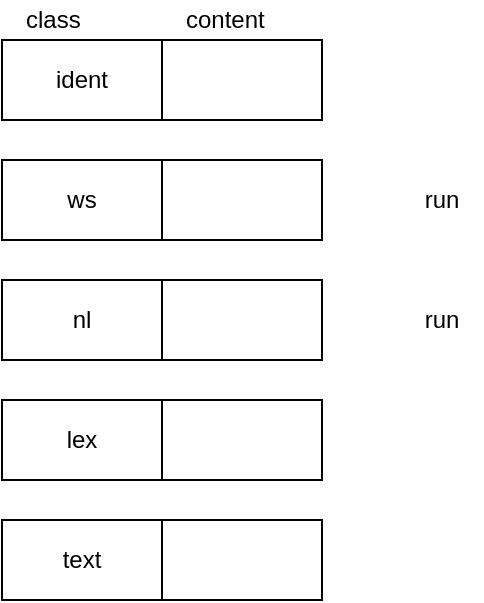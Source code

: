 <mxfile version="14.6.13" type="device" pages="4"><diagram id="q758erLMujVHihBBobEN" name="basic tokens"><mxGraphModel dx="1106" dy="754" grid="1" gridSize="10" guides="1" tooltips="1" connect="1" arrows="1" fold="1" page="1" pageScale="1" pageWidth="1100" pageHeight="850" math="0" shadow="0"><root><mxCell id="0"/><mxCell id="1" parent="0"/><mxCell id="L5prwi1aZWdTpoYQxjaW-1" value="ident" style="rounded=0;whiteSpace=wrap;html=1;" parent="1" vertex="1"><mxGeometry x="40" y="160" width="80" height="40" as="geometry"/></mxCell><mxCell id="L5prwi1aZWdTpoYQxjaW-3" value="" style="rounded=0;whiteSpace=wrap;html=1;" parent="1" vertex="1"><mxGeometry x="120" y="160" width="80" height="40" as="geometry"/></mxCell><mxCell id="L5prwi1aZWdTpoYQxjaW-4" value="class" style="text;html=1;strokeColor=none;fillColor=none;align=left;verticalAlign=middle;whiteSpace=wrap;rounded=0;" parent="1" vertex="1"><mxGeometry x="50" y="140" width="40" height="20" as="geometry"/></mxCell><mxCell id="L5prwi1aZWdTpoYQxjaW-6" value="content" style="text;html=1;strokeColor=none;fillColor=none;align=left;verticalAlign=middle;whiteSpace=wrap;rounded=0;" parent="1" vertex="1"><mxGeometry x="130" y="140" width="40" height="20" as="geometry"/></mxCell><mxCell id="L5prwi1aZWdTpoYQxjaW-7" value="ws" style="rounded=0;whiteSpace=wrap;html=1;" parent="1" vertex="1"><mxGeometry x="40" y="220" width="80" height="40" as="geometry"/></mxCell><mxCell id="L5prwi1aZWdTpoYQxjaW-9" value="" style="rounded=0;whiteSpace=wrap;html=1;" parent="1" vertex="1"><mxGeometry x="120" y="220" width="80" height="40" as="geometry"/></mxCell><mxCell id="L5prwi1aZWdTpoYQxjaW-10" value="nl" style="rounded=0;whiteSpace=wrap;html=1;" parent="1" vertex="1"><mxGeometry x="40" y="280" width="80" height="40" as="geometry"/></mxCell><mxCell id="L5prwi1aZWdTpoYQxjaW-12" value="" style="rounded=0;whiteSpace=wrap;html=1;" parent="1" vertex="1"><mxGeometry x="120" y="280" width="80" height="40" as="geometry"/></mxCell><mxCell id="L5prwi1aZWdTpoYQxjaW-13" value="lex" style="rounded=0;whiteSpace=wrap;html=1;" parent="1" vertex="1"><mxGeometry x="40" y="340" width="80" height="40" as="geometry"/></mxCell><mxCell id="L5prwi1aZWdTpoYQxjaW-15" value="" style="rounded=0;whiteSpace=wrap;html=1;" parent="1" vertex="1"><mxGeometry x="120" y="340" width="80" height="40" as="geometry"/></mxCell><mxCell id="L5prwi1aZWdTpoYQxjaW-16" value="text" style="rounded=0;whiteSpace=wrap;html=1;" parent="1" vertex="1"><mxGeometry x="40" y="400" width="80" height="40" as="geometry"/></mxCell><mxCell id="L5prwi1aZWdTpoYQxjaW-18" value="" style="rounded=0;whiteSpace=wrap;html=1;" parent="1" vertex="1"><mxGeometry x="120" y="400" width="80" height="40" as="geometry"/></mxCell><mxCell id="L5prwi1aZWdTpoYQxjaW-19" value="run" style="text;html=1;strokeColor=none;fillColor=none;align=center;verticalAlign=middle;whiteSpace=wrap;rounded=0;" parent="1" vertex="1"><mxGeometry x="240" y="230" width="40" height="20" as="geometry"/></mxCell><mxCell id="L5prwi1aZWdTpoYQxjaW-20" value="run" style="text;html=1;strokeColor=none;fillColor=none;align=center;verticalAlign=middle;whiteSpace=wrap;rounded=0;" parent="1" vertex="1"><mxGeometry x="240" y="290" width="40" height="20" as="geometry"/></mxCell></root></mxGraphModel></diagram><diagram name="line and file" id="4FyNnZv2i4IQjtWpqmVN"><mxGraphModel dx="1580" dy="1151" grid="1" gridSize="10" guides="1" tooltips="1" connect="1" arrows="1" fold="1" page="1" pageScale="1" pageWidth="1100" pageHeight="850" math="0" shadow="0"><root><mxCell id="XyYLDDtttfSexPk0L5Zn-0"/><mxCell id="XyYLDDtttfSexPk0L5Zn-1" parent="XyYLDDtttfSexPk0L5Zn-0"/><mxCell id="XyYLDDtttfSexPk0L5Zn-2" value="ident" style="rounded=0;whiteSpace=wrap;html=1;" vertex="1" parent="XyYLDDtttfSexPk0L5Zn-1"><mxGeometry x="40" y="160" width="80" height="40" as="geometry"/></mxCell><mxCell id="XyYLDDtttfSexPk0L5Zn-4" value="" style="rounded=0;whiteSpace=wrap;html=1;" vertex="1" parent="XyYLDDtttfSexPk0L5Zn-1"><mxGeometry x="120" y="160" width="80" height="40" as="geometry"/></mxCell><mxCell id="XyYLDDtttfSexPk0L5Zn-5" value="class" style="text;html=1;strokeColor=none;fillColor=none;align=left;verticalAlign=middle;whiteSpace=wrap;rounded=0;" vertex="1" parent="XyYLDDtttfSexPk0L5Zn-1"><mxGeometry x="50" y="140" width="40" height="20" as="geometry"/></mxCell><mxCell id="XyYLDDtttfSexPk0L5Zn-7" value="content" style="text;html=1;strokeColor=none;fillColor=none;align=left;verticalAlign=middle;whiteSpace=wrap;rounded=0;" vertex="1" parent="XyYLDDtttfSexPk0L5Zn-1"><mxGeometry x="130" y="140" width="40" height="20" as="geometry"/></mxCell><mxCell id="XyYLDDtttfSexPk0L5Zn-8" value="ws" style="rounded=0;whiteSpace=wrap;html=1;" vertex="1" parent="XyYLDDtttfSexPk0L5Zn-1"><mxGeometry x="40" y="220" width="80" height="40" as="geometry"/></mxCell><mxCell id="XyYLDDtttfSexPk0L5Zn-10" value="" style="rounded=0;whiteSpace=wrap;html=1;" vertex="1" parent="XyYLDDtttfSexPk0L5Zn-1"><mxGeometry x="120" y="220" width="80" height="40" as="geometry"/></mxCell><mxCell id="XyYLDDtttfSexPk0L5Zn-11" value="eol" style="rounded=0;whiteSpace=wrap;html=1;" vertex="1" parent="XyYLDDtttfSexPk0L5Zn-1"><mxGeometry x="40" y="280" width="80" height="40" as="geometry"/></mxCell><mxCell id="XyYLDDtttfSexPk0L5Zn-13" value="" style="rounded=0;whiteSpace=wrap;html=1;" vertex="1" parent="XyYLDDtttfSexPk0L5Zn-1"><mxGeometry x="120" y="280" width="80" height="40" as="geometry"/></mxCell><mxCell id="XyYLDDtttfSexPk0L5Zn-14" value="lex" style="rounded=0;whiteSpace=wrap;html=1;" vertex="1" parent="XyYLDDtttfSexPk0L5Zn-1"><mxGeometry x="40" y="340" width="80" height="40" as="geometry"/></mxCell><mxCell id="XyYLDDtttfSexPk0L5Zn-16" value="" style="rounded=0;whiteSpace=wrap;html=1;" vertex="1" parent="XyYLDDtttfSexPk0L5Zn-1"><mxGeometry x="120" y="340" width="80" height="40" as="geometry"/></mxCell><mxCell id="XyYLDDtttfSexPk0L5Zn-17" value="text" style="rounded=0;whiteSpace=wrap;html=1;" vertex="1" parent="XyYLDDtttfSexPk0L5Zn-1"><mxGeometry x="40" y="400" width="80" height="40" as="geometry"/></mxCell><mxCell id="XyYLDDtttfSexPk0L5Zn-19" value="" style="rounded=0;whiteSpace=wrap;html=1;" vertex="1" parent="XyYLDDtttfSexPk0L5Zn-1"><mxGeometry x="120" y="400" width="80" height="40" as="geometry"/></mxCell><mxCell id="XyYLDDtttfSexPk0L5Zn-20" value="&lt;i&gt;run&lt;/i&gt;" style="text;html=1;strokeColor=none;fillColor=none;align=center;verticalAlign=middle;whiteSpace=wrap;rounded=0;" vertex="1" parent="XyYLDDtttfSexPk0L5Zn-1"><mxGeometry x="140" y="230" width="40" height="20" as="geometry"/></mxCell><mxCell id="XyYLDDtttfSexPk0L5Zn-21" value="&lt;i&gt;run&lt;/i&gt;" style="text;html=1;strokeColor=none;fillColor=none;align=center;verticalAlign=middle;whiteSpace=wrap;rounded=0;" vertex="1" parent="XyYLDDtttfSexPk0L5Zn-1"><mxGeometry x="140" y="290" width="40" height="20" as="geometry"/></mxCell><mxCell id="R7oRMEcK3-nAzzsThVdF-0" value="line" style="rounded=0;whiteSpace=wrap;html=1;" vertex="1" parent="XyYLDDtttfSexPk0L5Zn-1"><mxGeometry x="40" y="460" width="80" height="40" as="geometry"/></mxCell><mxCell id="R7oRMEcK3-nAzzsThVdF-1" value="NN" style="rounded=0;whiteSpace=wrap;html=1;" vertex="1" parent="XyYLDDtttfSexPk0L5Zn-1"><mxGeometry x="120" y="460" width="80" height="40" as="geometry"/></mxCell><mxCell id="R7oRMEcK3-nAzzsThVdF-2" value="file" style="rounded=0;whiteSpace=wrap;html=1;" vertex="1" parent="XyYLDDtttfSexPk0L5Zn-1"><mxGeometry x="40" y="520" width="80" height="40" as="geometry"/></mxCell><mxCell id="R7oRMEcK3-nAzzsThVdF-3" value="..." style="rounded=0;whiteSpace=wrap;html=1;" vertex="1" parent="XyYLDDtttfSexPk0L5Zn-1"><mxGeometry x="120" y="520" width="80" height="40" as="geometry"/></mxCell></root></mxGraphModel></diagram><diagram name="embellished tokens" id="Cx9Z_D_UMr7verjHAX50"><mxGraphModel dx="1106" dy="754" grid="1" gridSize="10" guides="1" tooltips="1" connect="1" arrows="1" fold="1" page="1" pageScale="1" pageWidth="1100" pageHeight="850" math="0" shadow="0"><root><mxCell id="7Bz0XT4_teJluRgP3fAH-0"/><mxCell id="7Bz0XT4_teJluRgP3fAH-1" parent="7Bz0XT4_teJluRgP3fAH-0"/><mxCell id="7Bz0XT4_teJluRgP3fAH-2" value="" style="rounded=1;whiteSpace=wrap;html=1;" parent="7Bz0XT4_teJluRgP3fAH-1" vertex="1"><mxGeometry x="245" y="820" width="370" height="100" as="geometry"/></mxCell><mxCell id="7Bz0XT4_teJluRgP3fAH-3" value="" style="rounded=1;whiteSpace=wrap;html=1;" parent="7Bz0XT4_teJluRgP3fAH-1" vertex="1"><mxGeometry x="250" y="940" width="370" height="100" as="geometry"/></mxCell><mxCell id="7Bz0XT4_teJluRgP3fAH-4" value="" style="rounded=1;whiteSpace=wrap;html=1;" parent="7Bz0XT4_teJluRgP3fAH-1" vertex="1"><mxGeometry x="250" y="1060" width="370" height="100" as="geometry"/></mxCell><mxCell id="7Bz0XT4_teJluRgP3fAH-5" value="" style="rounded=1;whiteSpace=wrap;html=1;" parent="7Bz0XT4_teJluRgP3fAH-1" vertex="1"><mxGeometry x="245" y="700" width="370" height="100" as="geometry"/></mxCell><mxCell id="7Bz0XT4_teJluRgP3fAH-6" value="" style="rounded=1;whiteSpace=wrap;html=1;" parent="7Bz0XT4_teJluRgP3fAH-1" vertex="1"><mxGeometry x="245" y="560" width="370" height="120" as="geometry"/></mxCell><mxCell id="7Bz0XT4_teJluRgP3fAH-7" value="" style="rounded=1;whiteSpace=wrap;html=1;" parent="7Bz0XT4_teJluRgP3fAH-1" vertex="1"><mxGeometry x="245" y="180" width="350" height="260" as="geometry"/></mxCell><mxCell id="7Bz0XT4_teJluRgP3fAH-8" value="" style="rounded=1;whiteSpace=wrap;html=1;" parent="7Bz0XT4_teJluRgP3fAH-1" vertex="1"><mxGeometry x="285" y="260" width="270" height="160" as="geometry"/></mxCell><mxCell id="7Bz0XT4_teJluRgP3fAH-9" value="ident" style="rounded=0;whiteSpace=wrap;html=1;" parent="7Bz0XT4_teJluRgP3fAH-1" vertex="1"><mxGeometry x="40" y="160" width="80" height="40" as="geometry"/></mxCell><mxCell id="7Bz0XT4_teJluRgP3fAH-10" value="" style="rounded=0;whiteSpace=wrap;html=1;" parent="7Bz0XT4_teJluRgP3fAH-1" vertex="1"><mxGeometry x="120" y="160" width="80" height="40" as="geometry"/></mxCell><mxCell id="7Bz0XT4_teJluRgP3fAH-11" value="class" style="text;html=1;strokeColor=none;fillColor=none;align=left;verticalAlign=middle;whiteSpace=wrap;rounded=0;" parent="7Bz0XT4_teJluRgP3fAH-1" vertex="1"><mxGeometry x="50" y="140" width="40" height="20" as="geometry"/></mxCell><mxCell id="7Bz0XT4_teJluRgP3fAH-12" value="content" style="text;html=1;strokeColor=none;fillColor=none;align=left;verticalAlign=middle;whiteSpace=wrap;rounded=0;" parent="7Bz0XT4_teJluRgP3fAH-1" vertex="1"><mxGeometry x="130" y="140" width="40" height="20" as="geometry"/></mxCell><mxCell id="7Bz0XT4_teJluRgP3fAH-17" value="lex" style="rounded=0;whiteSpace=wrap;html=1;" parent="7Bz0XT4_teJluRgP3fAH-1" vertex="1"><mxGeometry x="40" y="480" width="80" height="40" as="geometry"/></mxCell><mxCell id="7Bz0XT4_teJluRgP3fAH-18" value="" style="rounded=0;whiteSpace=wrap;html=1;" parent="7Bz0XT4_teJluRgP3fAH-1" vertex="1"><mxGeometry x="120" y="480" width="80" height="40" as="geometry"/></mxCell><mxCell id="7Bz0XT4_teJluRgP3fAH-23" value="def" style="rounded=0;whiteSpace=wrap;html=1;" parent="7Bz0XT4_teJluRgP3fAH-1" vertex="1"><mxGeometry x="395" y="290" width="80" height="40" as="geometry"/></mxCell><mxCell id="7Bz0XT4_teJluRgP3fAH-24" value="code" style="rounded=0;whiteSpace=wrap;html=1;" parent="7Bz0XT4_teJluRgP3fAH-1" vertex="1"><mxGeometry x="335" y="590" width="80" height="40" as="geometry"/></mxCell><mxCell id="7Bz0XT4_teJluRgP3fAH-25" value="{...}" style="rounded=0;whiteSpace=wrap;html=1;" parent="7Bz0XT4_teJluRgP3fAH-1" vertex="1"><mxGeometry x="515" y="620" width="80" height="40" as="geometry"/></mxCell><mxCell id="7Bz0XT4_teJluRgP3fAH-26" value="commentToEol" style="rounded=0;whiteSpace=wrap;html=1;" parent="7Bz0XT4_teJluRgP3fAH-1" vertex="1"><mxGeometry x="335" y="710" width="80" height="40" as="geometry"/></mxCell><mxCell id="7Bz0XT4_teJluRgP3fAH-27" value="//...\n" style="rounded=0;whiteSpace=wrap;html=1;" parent="7Bz0XT4_teJluRgP3fAH-1" vertex="1"><mxGeometry x="515" y="740" width="80" height="40" as="geometry"/></mxCell><mxCell id="7Bz0XT4_teJluRgP3fAH-28" value="blockComment" style="rounded=0;whiteSpace=wrap;html=1;" parent="7Bz0XT4_teJluRgP3fAH-1" vertex="1"><mxGeometry x="335" y="830" width="80" height="40" as="geometry"/></mxCell><mxCell id="7Bz0XT4_teJluRgP3fAH-29" value="/* ... */" style="rounded=0;whiteSpace=wrap;html=1;" parent="7Bz0XT4_teJluRgP3fAH-1" vertex="1"><mxGeometry x="515" y="860" width="80" height="40" as="geometry"/></mxCell><mxCell id="7Bz0XT4_teJluRgP3fAH-30" value="dqstring" style="rounded=0;whiteSpace=wrap;html=1;" parent="7Bz0XT4_teJluRgP3fAH-1" vertex="1"><mxGeometry x="345" y="950" width="80" height="40" as="geometry"/></mxCell><mxCell id="7Bz0XT4_teJluRgP3fAH-31" value="&quot; ... &quot;" style="rounded=0;whiteSpace=wrap;html=1;" parent="7Bz0XT4_teJluRgP3fAH-1" vertex="1"><mxGeometry x="525" y="980" width="80" height="40" as="geometry"/></mxCell><mxCell id="7Bz0XT4_teJluRgP3fAH-32" value="sqstring" style="rounded=0;whiteSpace=wrap;html=1;" parent="7Bz0XT4_teJluRgP3fAH-1" vertex="1"><mxGeometry x="340" y="1070" width="80" height="40" as="geometry"/></mxCell><mxCell id="7Bz0XT4_teJluRgP3fAH-33" value="' ... '" style="rounded=0;whiteSpace=wrap;html=1;" parent="7Bz0XT4_teJluRgP3fAH-1" vertex="1"><mxGeometry x="520" y="1100" width="80" height="40" as="geometry"/></mxCell><mxCell id="7Bz0XT4_teJluRgP3fAH-34" value="ident" style="rounded=0;whiteSpace=wrap;html=1;" parent="7Bz0XT4_teJluRgP3fAH-1" vertex="1"><mxGeometry x="355" y="350" width="80" height="40" as="geometry"/></mxCell><mxCell id="7Bz0XT4_teJluRgP3fAH-35" value="" style="rounded=0;whiteSpace=wrap;html=1;" parent="7Bz0XT4_teJluRgP3fAH-1" vertex="1"><mxGeometry x="435" y="350" width="80" height="40" as="geometry"/></mxCell><mxCell id="7Bz0XT4_teJluRgP3fAH-36" value="text" style="rounded=0;whiteSpace=wrap;html=1;" parent="7Bz0XT4_teJluRgP3fAH-1" vertex="1"><mxGeometry x="435" y="620" width="80" height="40" as="geometry"/></mxCell><mxCell id="7Bz0XT4_teJluRgP3fAH-37" value="text" style="rounded=0;whiteSpace=wrap;html=1;" parent="7Bz0XT4_teJluRgP3fAH-1" vertex="1"><mxGeometry x="435" y="740" width="80" height="40" as="geometry"/></mxCell><mxCell id="7Bz0XT4_teJluRgP3fAH-38" value="text" style="rounded=0;whiteSpace=wrap;html=1;" parent="7Bz0XT4_teJluRgP3fAH-1" vertex="1"><mxGeometry x="435" y="860" width="80" height="40" as="geometry"/></mxCell><mxCell id="7Bz0XT4_teJluRgP3fAH-39" value="text" style="rounded=0;whiteSpace=wrap;html=1;" parent="7Bz0XT4_teJluRgP3fAH-1" vertex="1"><mxGeometry x="445" y="980" width="80" height="40" as="geometry"/></mxCell><mxCell id="7Bz0XT4_teJluRgP3fAH-40" value="text" style="rounded=0;whiteSpace=wrap;html=1;" parent="7Bz0XT4_teJluRgP3fAH-1" vertex="1"><mxGeometry x="440" y="1100" width="80" height="40" as="geometry"/></mxCell><mxCell id="7Bz0XT4_teJluRgP3fAH-41" value="compound token" style="rounded=0;whiteSpace=wrap;html=1;" parent="7Bz0XT4_teJluRgP3fAH-1" vertex="1"><mxGeometry x="255" y="590" width="80" height="40" as="geometry"/></mxCell><mxCell id="7Bz0XT4_teJluRgP3fAH-42" value="compound token" style="rounded=0;whiteSpace=wrap;html=1;" parent="7Bz0XT4_teJluRgP3fAH-1" vertex="1"><mxGeometry x="255" y="710" width="80" height="40" as="geometry"/></mxCell><mxCell id="7Bz0XT4_teJluRgP3fAH-43" value="compound token" style="rounded=0;whiteSpace=wrap;html=1;" parent="7Bz0XT4_teJluRgP3fAH-1" vertex="1"><mxGeometry x="255" y="830" width="80" height="40" as="geometry"/></mxCell><mxCell id="7Bz0XT4_teJluRgP3fAH-44" value="compound token" style="rounded=0;whiteSpace=wrap;html=1;" parent="7Bz0XT4_teJluRgP3fAH-1" vertex="1"><mxGeometry x="265" y="950" width="80" height="40" as="geometry"/></mxCell><mxCell id="7Bz0XT4_teJluRgP3fAH-45" value="compound token" style="rounded=0;whiteSpace=wrap;html=1;" parent="7Bz0XT4_teJluRgP3fAH-1" vertex="1"><mxGeometry x="260" y="1070" width="80" height="40" as="geometry"/></mxCell><mxCell id="7Bz0XT4_teJluRgP3fAH-46" value="keyword" style="rounded=0;whiteSpace=wrap;html=1;" parent="7Bz0XT4_teJluRgP3fAH-1" vertex="1"><mxGeometry x="315" y="290" width="80" height="40" as="geometry"/></mxCell><mxCell id="7Bz0XT4_teJluRgP3fAH-47" value="class" style="text;html=1;strokeColor=none;fillColor=none;align=left;verticalAlign=middle;whiteSpace=wrap;rounded=0;" parent="7Bz0XT4_teJluRgP3fAH-1" vertex="1"><mxGeometry x="365" y="330" width="40" height="20" as="geometry"/></mxCell><mxCell id="7Bz0XT4_teJluRgP3fAH-48" value="content" style="text;html=1;strokeColor=none;fillColor=none;align=left;verticalAlign=middle;whiteSpace=wrap;rounded=0;" parent="7Bz0XT4_teJluRgP3fAH-1" vertex="1"><mxGeometry x="445" y="330" width="40" height="20" as="geometry"/></mxCell><mxCell id="7Bz0XT4_teJluRgP3fAH-49" value="class" style="text;html=1;strokeColor=none;fillColor=none;align=left;verticalAlign=middle;whiteSpace=wrap;rounded=0;" parent="7Bz0XT4_teJluRgP3fAH-1" vertex="1"><mxGeometry x="325" y="270" width="40" height="20" as="geometry"/></mxCell><mxCell id="7Bz0XT4_teJluRgP3fAH-50" value="tag" style="text;html=1;strokeColor=none;fillColor=none;align=left;verticalAlign=middle;whiteSpace=wrap;rounded=0;" parent="7Bz0XT4_teJluRgP3fAH-1" vertex="1"><mxGeometry x="405" y="270" width="40" height="20" as="geometry"/></mxCell><mxCell id="7Bz0XT4_teJluRgP3fAH-51" value="class" style="text;html=1;strokeColor=none;fillColor=none;align=left;verticalAlign=middle;whiteSpace=wrap;rounded=0;" parent="7Bz0XT4_teJluRgP3fAH-1" vertex="1"><mxGeometry x="445" y="600" width="40" height="20" as="geometry"/></mxCell><mxCell id="7Bz0XT4_teJluRgP3fAH-52" value="content" style="text;html=1;strokeColor=none;fillColor=none;align=left;verticalAlign=middle;whiteSpace=wrap;rounded=0;" parent="7Bz0XT4_teJluRgP3fAH-1" vertex="1"><mxGeometry x="525" y="600" width="40" height="20" as="geometry"/></mxCell><mxCell id="7Bz0XT4_teJluRgP3fAH-53" value="class" style="text;html=1;strokeColor=none;fillColor=none;align=left;verticalAlign=middle;whiteSpace=wrap;rounded=0;" parent="7Bz0XT4_teJluRgP3fAH-1" vertex="1"><mxGeometry x="265" y="570" width="40" height="20" as="geometry"/></mxCell><mxCell id="7Bz0XT4_teJluRgP3fAH-54" value="tag" style="text;html=1;strokeColor=none;fillColor=none;align=left;verticalAlign=middle;whiteSpace=wrap;rounded=0;" parent="7Bz0XT4_teJluRgP3fAH-1" vertex="1"><mxGeometry x="345" y="570" width="40" height="20" as="geometry"/></mxCell><mxCell id="7Bz0XT4_teJluRgP3fAH-55" value="keyword" style="rounded=0;whiteSpace=wrap;html=1;" parent="7Bz0XT4_teJluRgP3fAH-1" vertex="1"><mxGeometry x="355" y="210" width="80" height="40" as="geometry"/></mxCell><mxCell id="7Bz0XT4_teJluRgP3fAH-56" value="compound token" style="rounded=0;whiteSpace=wrap;html=1;" parent="7Bz0XT4_teJluRgP3fAH-1" vertex="1"><mxGeometry x="275" y="210" width="80" height="40" as="geometry"/></mxCell><mxCell id="7Bz0XT4_teJluRgP3fAH-57" value="class" style="text;html=1;strokeColor=none;fillColor=none;align=left;verticalAlign=middle;whiteSpace=wrap;rounded=0;" parent="7Bz0XT4_teJluRgP3fAH-1" vertex="1"><mxGeometry x="285" y="190" width="40" height="20" as="geometry"/></mxCell><mxCell id="7Bz0XT4_teJluRgP3fAH-58" value="tag" style="text;html=1;strokeColor=none;fillColor=none;align=left;verticalAlign=middle;whiteSpace=wrap;rounded=0;" parent="7Bz0XT4_teJluRgP3fAH-1" vertex="1"><mxGeometry x="365" y="190" width="40" height="20" as="geometry"/></mxCell><mxCell id="7Bz0XT4_teJluRgP3fAH-59" value="line" style="rounded=0;whiteSpace=wrap;html=1;" parent="7Bz0XT4_teJluRgP3fAH-1" vertex="1"><mxGeometry x="40" y="1175" width="80" height="40" as="geometry"/></mxCell><mxCell id="7Bz0XT4_teJluRgP3fAH-60" value="NN" style="rounded=0;whiteSpace=wrap;html=1;" parent="7Bz0XT4_teJluRgP3fAH-1" vertex="1"><mxGeometry x="120" y="1175" width="80" height="40" as="geometry"/></mxCell><mxCell id="7Bz0XT4_teJluRgP3fAH-61" value="file" style="rounded=0;whiteSpace=wrap;html=1;" parent="7Bz0XT4_teJluRgP3fAH-1" vertex="1"><mxGeometry x="40" y="1235" width="80" height="40" as="geometry"/></mxCell><mxCell id="7Bz0XT4_teJluRgP3fAH-62" value="..." style="rounded=0;whiteSpace=wrap;html=1;" parent="7Bz0XT4_teJluRgP3fAH-1" vertex="1"><mxGeometry x="120" y="1235" width="80" height="40" as="geometry"/></mxCell><mxCell id="eb2gr8YOYdTVP98yOHgV-0" value="keywords" style="text;html=1;strokeColor=none;fillColor=none;align=left;verticalAlign=middle;whiteSpace=wrap;rounded=0;" parent="7Bz0XT4_teJluRgP3fAH-1" vertex="1"><mxGeometry x="280" y="160" width="40" height="20" as="geometry"/></mxCell><mxCell id="eb2gr8YOYdTVP98yOHgV-1" value="code, comments, strings" style="text;html=1;strokeColor=none;fillColor=none;align=left;verticalAlign=middle;whiteSpace=wrap;rounded=0;" parent="7Bz0XT4_teJluRgP3fAH-1" vertex="1"><mxGeometry x="260" y="540" width="140" height="20" as="geometry"/></mxCell></root></mxGraphModel></diagram><diagram id="FKulEMmqnK59iu2O3tUk" name="components and ports"><mxGraphModel dx="1106" dy="754" grid="1" gridSize="10" guides="1" tooltips="1" connect="1" arrows="1" fold="1" page="1" pageScale="1" pageWidth="1100" pageHeight="850" math="0" shadow="0"><root><mxCell id="YlH3r8D9kMse7AOlPNEm-0"/><mxCell id="YlH3r8D9kMse7AOlPNEm-1" parent="YlH3r8D9kMse7AOlPNEm-0"/><mxCell id="YlH3r8D9kMse7AOlPNEm-2" value="*" style="rounded=0;whiteSpace=wrap;html=1;shadow=0;align=center;dashed=1;verticalAlign=top;" parent="YlH3r8D9kMse7AOlPNEm-1" vertex="1"><mxGeometry x="40" y="120" width="180" height="120" as="geometry"/></mxCell><mxCell id="YlH3r8D9kMse7AOlPNEm-3" value="" style="shape=flexArrow;endArrow=classic;html=1;" parent="YlH3r8D9kMse7AOlPNEm-1" edge="1"><mxGeometry width="50" height="50" relative="1" as="geometry"><mxPoint x="240" y="79.5" as="sourcePoint"/><mxPoint x="330" y="79.5" as="targetPoint"/></mxGeometry></mxCell><mxCell id="YlH3r8D9kMse7AOlPNEm-4" value="lex" style="rounded=0;whiteSpace=wrap;html=1;" parent="YlH3r8D9kMse7AOlPNEm-1" vertex="1"><mxGeometry x="40" y="60" width="80" height="40" as="geometry"/></mxCell><mxCell id="YlH3r8D9kMse7AOlPNEm-5" value="[" style="rounded=0;whiteSpace=wrap;html=1;" parent="YlH3r8D9kMse7AOlPNEm-1" vertex="1"><mxGeometry x="120" y="60" width="80" height="40" as="geometry"/></mxCell><mxCell id="YlH3r8D9kMse7AOlPNEm-6" value="class" style="text;html=1;strokeColor=none;fillColor=none;align=left;verticalAlign=middle;whiteSpace=wrap;rounded=0;" parent="YlH3r8D9kMse7AOlPNEm-1" vertex="1"><mxGeometry x="50" y="40" width="40" height="20" as="geometry"/></mxCell><mxCell id="YlH3r8D9kMse7AOlPNEm-7" value="content" style="text;html=1;strokeColor=none;fillColor=none;align=left;verticalAlign=middle;whiteSpace=wrap;rounded=0;" parent="YlH3r8D9kMse7AOlPNEm-1" vertex="1"><mxGeometry x="130" y="40" width="40" height="20" as="geometry"/></mxCell><mxCell id="YlH3r8D9kMse7AOlPNEm-8" value="ident" style="rounded=0;whiteSpace=wrap;html=1;" parent="YlH3r8D9kMse7AOlPNEm-1" vertex="1"><mxGeometry x="680" y="60" width="80" height="40" as="geometry"/></mxCell><mxCell id="YlH3r8D9kMse7AOlPNEm-9" value="" style="rounded=0;whiteSpace=wrap;html=1;" parent="YlH3r8D9kMse7AOlPNEm-1" vertex="1"><mxGeometry x="760" y="60" width="80" height="40" as="geometry"/></mxCell><mxCell id="YlH3r8D9kMse7AOlPNEm-10" value="compound" style="rounded=0;whiteSpace=wrap;html=1;" parent="YlH3r8D9kMse7AOlPNEm-1" vertex="1"><mxGeometry x="360" y="60" width="80" height="40" as="geometry"/></mxCell><mxCell id="YlH3r8D9kMse7AOlPNEm-11" value="component" style="rounded=0;whiteSpace=wrap;html=1;" parent="YlH3r8D9kMse7AOlPNEm-1" vertex="1"><mxGeometry x="440" y="60" width="80" height="40" as="geometry"/></mxCell><mxCell id="YlH3r8D9kMse7AOlPNEm-12" value="class" style="text;html=1;strokeColor=none;fillColor=none;align=left;verticalAlign=middle;whiteSpace=wrap;rounded=0;" parent="YlH3r8D9kMse7AOlPNEm-1" vertex="1"><mxGeometry x="370" y="40" width="40" height="20" as="geometry"/></mxCell><mxCell id="YlH3r8D9kMse7AOlPNEm-13" value="content" style="text;html=1;strokeColor=none;fillColor=none;align=left;verticalAlign=middle;whiteSpace=wrap;rounded=0;" parent="YlH3r8D9kMse7AOlPNEm-1" vertex="1"><mxGeometry x="440" y="40" width="40" height="20" as="geometry"/></mxCell><mxCell id="YlH3r8D9kMse7AOlPNEm-14" value="ident" style="rounded=0;whiteSpace=wrap;html=1;" parent="YlH3r8D9kMse7AOlPNEm-1" vertex="1"><mxGeometry x="50" y="150" width="80" height="40" as="geometry"/></mxCell><mxCell id="YlH3r8D9kMse7AOlPNEm-15" value="" style="rounded=0;whiteSpace=wrap;html=1;" parent="YlH3r8D9kMse7AOlPNEm-1" vertex="1"><mxGeometry x="130" y="150" width="80" height="40" as="geometry"/></mxCell><mxCell id="YlH3r8D9kMse7AOlPNEm-16" value="lex" style="rounded=0;whiteSpace=wrap;html=1;" parent="YlH3r8D9kMse7AOlPNEm-1" vertex="1"><mxGeometry x="40" y="260" width="80" height="40" as="geometry"/></mxCell><mxCell id="YlH3r8D9kMse7AOlPNEm-17" value="]" style="rounded=0;whiteSpace=wrap;html=1;" parent="YlH3r8D9kMse7AOlPNEm-1" vertex="1"><mxGeometry x="120" y="260" width="80" height="40" as="geometry"/></mxCell><mxCell id="YlH3r8D9kMse7AOlPNEm-18" value="ws" style="rounded=0;whiteSpace=wrap;html=1;" parent="YlH3r8D9kMse7AOlPNEm-1" vertex="1"><mxGeometry x="50" y="190" width="80" height="40" as="geometry"/></mxCell><mxCell id="YlH3r8D9kMse7AOlPNEm-19" value="" style="rounded=0;whiteSpace=wrap;html=1;" parent="YlH3r8D9kMse7AOlPNEm-1" vertex="1"><mxGeometry x="130" y="190" width="80" height="40" as="geometry"/></mxCell><mxCell id="YlH3r8D9kMse7AOlPNEm-20" value="group" style="rounded=0;whiteSpace=wrap;html=1;" parent="YlH3r8D9kMse7AOlPNEm-1" vertex="1"><mxGeometry x="520" y="60" width="80" height="40" as="geometry"/></mxCell><mxCell id="YlH3r8D9kMse7AOlPNEm-21" value="NN" style="rounded=0;whiteSpace=wrap;html=1;" parent="YlH3r8D9kMse7AOlPNEm-1" vertex="1"><mxGeometry x="600" y="60" width="80" height="40" as="geometry"/></mxCell><mxCell id="YlH3r8D9kMse7AOlPNEm-22" value="..." style="rounded=0;whiteSpace=wrap;html=1;" parent="YlH3r8D9kMse7AOlPNEm-1" vertex="1"><mxGeometry x="840" y="60" width="80" height="40" as="geometry"/></mxCell><mxCell id="YlH3r8D9kMse7AOlPNEm-23" value="" style="rounded=0;whiteSpace=wrap;html=1;" parent="YlH3r8D9kMse7AOlPNEm-1" vertex="1"><mxGeometry x="920" y="60" width="80" height="40" as="geometry"/></mxCell><mxCell id="YlH3r8D9kMse7AOlPNEm-24" value="*" style="rounded=0;whiteSpace=wrap;html=1;shadow=0;align=center;dashed=1;verticalAlign=top;" parent="YlH3r8D9kMse7AOlPNEm-1" vertex="1"><mxGeometry x="40" y="420" width="180" height="120" as="geometry"/></mxCell><mxCell id="YlH3r8D9kMse7AOlPNEm-25" value="" style="shape=flexArrow;endArrow=classic;html=1;" parent="YlH3r8D9kMse7AOlPNEm-1" edge="1"><mxGeometry width="50" height="50" relative="1" as="geometry"><mxPoint x="240" y="379.5" as="sourcePoint"/><mxPoint x="330" y="379.5" as="targetPoint"/></mxGeometry></mxCell><mxCell id="YlH3r8D9kMse7AOlPNEm-26" value="lex" style="rounded=0;whiteSpace=wrap;html=1;" parent="YlH3r8D9kMse7AOlPNEm-1" vertex="1"><mxGeometry x="40" y="360" width="80" height="40" as="geometry"/></mxCell><mxCell id="YlH3r8D9kMse7AOlPNEm-27" value="«" style="rounded=0;whiteSpace=wrap;html=1;" parent="YlH3r8D9kMse7AOlPNEm-1" vertex="1"><mxGeometry x="120" y="360" width="80" height="40" as="geometry"/></mxCell><mxCell id="YlH3r8D9kMse7AOlPNEm-28" value="class" style="text;html=1;strokeColor=none;fillColor=none;align=left;verticalAlign=middle;whiteSpace=wrap;rounded=0;" parent="YlH3r8D9kMse7AOlPNEm-1" vertex="1"><mxGeometry x="50" y="340" width="40" height="20" as="geometry"/></mxCell><mxCell id="YlH3r8D9kMse7AOlPNEm-29" value="content" style="text;html=1;strokeColor=none;fillColor=none;align=left;verticalAlign=middle;whiteSpace=wrap;rounded=0;" parent="YlH3r8D9kMse7AOlPNEm-1" vertex="1"><mxGeometry x="130" y="340" width="40" height="20" as="geometry"/></mxCell><mxCell id="YlH3r8D9kMse7AOlPNEm-30" value="ident" style="rounded=0;whiteSpace=wrap;html=1;" parent="YlH3r8D9kMse7AOlPNEm-1" vertex="1"><mxGeometry x="680" y="360" width="80" height="40" as="geometry"/></mxCell><mxCell id="YlH3r8D9kMse7AOlPNEm-31" value="" style="rounded=0;whiteSpace=wrap;html=1;" parent="YlH3r8D9kMse7AOlPNEm-1" vertex="1"><mxGeometry x="760" y="360" width="80" height="40" as="geometry"/></mxCell><mxCell id="YlH3r8D9kMse7AOlPNEm-32" value="compound" style="rounded=0;whiteSpace=wrap;html=1;" parent="YlH3r8D9kMse7AOlPNEm-1" vertex="1"><mxGeometry x="360" y="360" width="80" height="40" as="geometry"/></mxCell><mxCell id="YlH3r8D9kMse7AOlPNEm-33" value="port" style="rounded=0;whiteSpace=wrap;html=1;" parent="YlH3r8D9kMse7AOlPNEm-1" vertex="1"><mxGeometry x="440" y="360" width="80" height="40" as="geometry"/></mxCell><mxCell id="YlH3r8D9kMse7AOlPNEm-34" value="class" style="text;html=1;strokeColor=none;fillColor=none;align=left;verticalAlign=middle;whiteSpace=wrap;rounded=0;" parent="YlH3r8D9kMse7AOlPNEm-1" vertex="1"><mxGeometry x="370" y="340" width="40" height="20" as="geometry"/></mxCell><mxCell id="YlH3r8D9kMse7AOlPNEm-35" value="content" style="text;html=1;strokeColor=none;fillColor=none;align=left;verticalAlign=middle;whiteSpace=wrap;rounded=0;" parent="YlH3r8D9kMse7AOlPNEm-1" vertex="1"><mxGeometry x="440" y="340" width="40" height="20" as="geometry"/></mxCell><mxCell id="YlH3r8D9kMse7AOlPNEm-36" value="ident" style="rounded=0;whiteSpace=wrap;html=1;" parent="YlH3r8D9kMse7AOlPNEm-1" vertex="1"><mxGeometry x="50" y="450" width="80" height="40" as="geometry"/></mxCell><mxCell id="YlH3r8D9kMse7AOlPNEm-37" value="" style="rounded=0;whiteSpace=wrap;html=1;" parent="YlH3r8D9kMse7AOlPNEm-1" vertex="1"><mxGeometry x="130" y="450" width="80" height="40" as="geometry"/></mxCell><mxCell id="YlH3r8D9kMse7AOlPNEm-38" value="lex" style="rounded=0;whiteSpace=wrap;html=1;" parent="YlH3r8D9kMse7AOlPNEm-1" vertex="1"><mxGeometry x="40" y="560" width="80" height="40" as="geometry"/></mxCell><mxCell id="YlH3r8D9kMse7AOlPNEm-39" value="»" style="rounded=0;whiteSpace=wrap;html=1;" parent="YlH3r8D9kMse7AOlPNEm-1" vertex="1"><mxGeometry x="120" y="560" width="80" height="40" as="geometry"/></mxCell><mxCell id="YlH3r8D9kMse7AOlPNEm-40" value="ws" style="rounded=0;whiteSpace=wrap;html=1;" parent="YlH3r8D9kMse7AOlPNEm-1" vertex="1"><mxGeometry x="50" y="490" width="80" height="40" as="geometry"/></mxCell><mxCell id="YlH3r8D9kMse7AOlPNEm-41" value="" style="rounded=0;whiteSpace=wrap;html=1;" parent="YlH3r8D9kMse7AOlPNEm-1" vertex="1"><mxGeometry x="130" y="490" width="80" height="40" as="geometry"/></mxCell><mxCell id="YlH3r8D9kMse7AOlPNEm-42" value="group" style="rounded=0;whiteSpace=wrap;html=1;" parent="YlH3r8D9kMse7AOlPNEm-1" vertex="1"><mxGeometry x="520" y="360" width="80" height="40" as="geometry"/></mxCell><mxCell id="YlH3r8D9kMse7AOlPNEm-43" value="NN" style="rounded=0;whiteSpace=wrap;html=1;" parent="YlH3r8D9kMse7AOlPNEm-1" vertex="1"><mxGeometry x="600" y="360" width="80" height="40" as="geometry"/></mxCell><mxCell id="YlH3r8D9kMse7AOlPNEm-44" value="..." style="rounded=0;whiteSpace=wrap;html=1;" parent="YlH3r8D9kMse7AOlPNEm-1" vertex="1"><mxGeometry x="840" y="360" width="80" height="40" as="geometry"/></mxCell><mxCell id="YlH3r8D9kMse7AOlPNEm-45" value="" style="rounded=0;whiteSpace=wrap;html=1;" parent="YlH3r8D9kMse7AOlPNEm-1" vertex="1"><mxGeometry x="920" y="360" width="80" height="40" as="geometry"/></mxCell><mxCell id="YlH3r8D9kMse7AOlPNEm-46" value="ident" style="rounded=0;whiteSpace=wrap;html=1;" parent="YlH3r8D9kMse7AOlPNEm-1" vertex="1"><mxGeometry x="560" y="140" width="80" height="40" as="geometry"/></mxCell><mxCell id="YlH3r8D9kMse7AOlPNEm-47" value="" style="rounded=0;whiteSpace=wrap;html=1;" parent="YlH3r8D9kMse7AOlPNEm-1" vertex="1"><mxGeometry x="640" y="140" width="80" height="40" as="geometry"/></mxCell><mxCell id="YlH3r8D9kMse7AOlPNEm-48" value="compound" style="rounded=0;whiteSpace=wrap;html=1;" parent="YlH3r8D9kMse7AOlPNEm-1" vertex="1"><mxGeometry x="400" y="140" width="80" height="40" as="geometry"/></mxCell><mxCell id="YlH3r8D9kMse7AOlPNEm-49" value="component" style="rounded=0;whiteSpace=wrap;html=1;" parent="YlH3r8D9kMse7AOlPNEm-1" vertex="1"><mxGeometry x="480" y="140" width="80" height="40" as="geometry"/></mxCell><mxCell id="YlH3r8D9kMse7AOlPNEm-50" value="class" style="text;html=1;strokeColor=none;fillColor=none;align=left;verticalAlign=middle;whiteSpace=wrap;rounded=0;" parent="YlH3r8D9kMse7AOlPNEm-1" vertex="1"><mxGeometry x="410" y="120" width="40" height="20" as="geometry"/></mxCell><mxCell id="YlH3r8D9kMse7AOlPNEm-51" value="content" style="text;html=1;strokeColor=none;fillColor=none;align=left;verticalAlign=middle;whiteSpace=wrap;rounded=0;" parent="YlH3r8D9kMse7AOlPNEm-1" vertex="1"><mxGeometry x="480" y="120" width="40" height="20" as="geometry"/></mxCell><mxCell id="YlH3r8D9kMse7AOlPNEm-52" value="ident" style="rounded=0;whiteSpace=wrap;html=1;" parent="YlH3r8D9kMse7AOlPNEm-1" vertex="1"><mxGeometry x="560" y="460" width="80" height="40" as="geometry"/></mxCell><mxCell id="YlH3r8D9kMse7AOlPNEm-53" value="" style="rounded=0;whiteSpace=wrap;html=1;" parent="YlH3r8D9kMse7AOlPNEm-1" vertex="1"><mxGeometry x="640" y="460" width="80" height="40" as="geometry"/></mxCell><mxCell id="YlH3r8D9kMse7AOlPNEm-54" value="compound" style="rounded=0;whiteSpace=wrap;html=1;" parent="YlH3r8D9kMse7AOlPNEm-1" vertex="1"><mxGeometry x="400" y="460" width="80" height="40" as="geometry"/></mxCell><mxCell id="YlH3r8D9kMse7AOlPNEm-55" value="port" style="rounded=0;whiteSpace=wrap;html=1;" parent="YlH3r8D9kMse7AOlPNEm-1" vertex="1"><mxGeometry x="480" y="460" width="80" height="40" as="geometry"/></mxCell><mxCell id="YlH3r8D9kMse7AOlPNEm-56" value="class" style="text;html=1;strokeColor=none;fillColor=none;align=left;verticalAlign=middle;whiteSpace=wrap;rounded=0;" parent="YlH3r8D9kMse7AOlPNEm-1" vertex="1"><mxGeometry x="410" y="440" width="40" height="20" as="geometry"/></mxCell><mxCell id="YlH3r8D9kMse7AOlPNEm-57" value="content" style="text;html=1;strokeColor=none;fillColor=none;align=left;verticalAlign=middle;whiteSpace=wrap;rounded=0;" parent="YlH3r8D9kMse7AOlPNEm-1" vertex="1"><mxGeometry x="480" y="440" width="40" height="20" as="geometry"/></mxCell><mxCell id="YlH3r8D9kMse7AOlPNEm-58" value="subident" style="rounded=0;whiteSpace=wrap;html=1;" parent="YlH3r8D9kMse7AOlPNEm-1" vertex="1"><mxGeometry x="720" y="220" width="80" height="40" as="geometry"/></mxCell><mxCell id="YlH3r8D9kMse7AOlPNEm-59" value="" style="rounded=0;whiteSpace=wrap;html=1;" parent="YlH3r8D9kMse7AOlPNEm-1" vertex="1"><mxGeometry x="800" y="220" width="80" height="40" as="geometry"/></mxCell><mxCell id="YlH3r8D9kMse7AOlPNEm-60" value="compound" style="rounded=0;whiteSpace=wrap;html=1;" parent="YlH3r8D9kMse7AOlPNEm-1" vertex="1"><mxGeometry x="400" y="220" width="80" height="40" as="geometry"/></mxCell><mxCell id="YlH3r8D9kMse7AOlPNEm-61" value="component" style="rounded=0;whiteSpace=wrap;html=1;" parent="YlH3r8D9kMse7AOlPNEm-1" vertex="1"><mxGeometry x="480" y="220" width="80" height="40" as="geometry"/></mxCell><mxCell id="YlH3r8D9kMse7AOlPNEm-62" value="class" style="text;html=1;strokeColor=none;fillColor=none;align=left;verticalAlign=middle;whiteSpace=wrap;rounded=0;" parent="YlH3r8D9kMse7AOlPNEm-1" vertex="1"><mxGeometry x="410" y="200" width="40" height="20" as="geometry"/></mxCell><mxCell id="YlH3r8D9kMse7AOlPNEm-63" value="content" style="text;html=1;strokeColor=none;fillColor=none;align=left;verticalAlign=middle;whiteSpace=wrap;rounded=0;" parent="YlH3r8D9kMse7AOlPNEm-1" vertex="1"><mxGeometry x="480" y="200" width="40" height="20" as="geometry"/></mxCell><mxCell id="YlH3r8D9kMse7AOlPNEm-64" value="group" style="rounded=0;whiteSpace=wrap;html=1;" parent="YlH3r8D9kMse7AOlPNEm-1" vertex="1"><mxGeometry x="560" y="220" width="80" height="40" as="geometry"/></mxCell><mxCell id="YlH3r8D9kMse7AOlPNEm-65" value="NN" style="rounded=0;whiteSpace=wrap;html=1;" parent="YlH3r8D9kMse7AOlPNEm-1" vertex="1"><mxGeometry x="640" y="220" width="80" height="40" as="geometry"/></mxCell><mxCell id="YlH3r8D9kMse7AOlPNEm-66" value="..." style="rounded=0;whiteSpace=wrap;html=1;" parent="YlH3r8D9kMse7AOlPNEm-1" vertex="1"><mxGeometry x="880" y="220" width="80" height="40" as="geometry"/></mxCell><mxCell id="YlH3r8D9kMse7AOlPNEm-67" value="" style="rounded=0;whiteSpace=wrap;html=1;" parent="YlH3r8D9kMse7AOlPNEm-1" vertex="1"><mxGeometry x="960" y="220" width="80" height="40" as="geometry"/></mxCell><mxCell id="YlH3r8D9kMse7AOlPNEm-68" value="endgroup" style="rounded=0;whiteSpace=wrap;html=1;" parent="YlH3r8D9kMse7AOlPNEm-1" vertex="1"><mxGeometry x="1040" y="220" width="80" height="40" as="geometry"/></mxCell><mxCell id="YlH3r8D9kMse7AOlPNEm-69" value="0" style="rounded=0;whiteSpace=wrap;html=1;" parent="YlH3r8D9kMse7AOlPNEm-1" vertex="1"><mxGeometry x="1120" y="220" width="80" height="40" as="geometry"/></mxCell><mxCell id="YlH3r8D9kMse7AOlPNEm-70" value="subident" style="rounded=0;whiteSpace=wrap;html=1;" parent="YlH3r8D9kMse7AOlPNEm-1" vertex="1"><mxGeometry x="720" y="540" width="80" height="40" as="geometry"/></mxCell><mxCell id="YlH3r8D9kMse7AOlPNEm-71" value="" style="rounded=0;whiteSpace=wrap;html=1;" parent="YlH3r8D9kMse7AOlPNEm-1" vertex="1"><mxGeometry x="800" y="540" width="80" height="40" as="geometry"/></mxCell><mxCell id="YlH3r8D9kMse7AOlPNEm-72" value="compound" style="rounded=0;whiteSpace=wrap;html=1;" parent="YlH3r8D9kMse7AOlPNEm-1" vertex="1"><mxGeometry x="400" y="540" width="80" height="40" as="geometry"/></mxCell><mxCell id="YlH3r8D9kMse7AOlPNEm-73" value="port" style="rounded=0;whiteSpace=wrap;html=1;" parent="YlH3r8D9kMse7AOlPNEm-1" vertex="1"><mxGeometry x="480" y="540" width="80" height="40" as="geometry"/></mxCell><mxCell id="YlH3r8D9kMse7AOlPNEm-74" value="class" style="text;html=1;strokeColor=none;fillColor=none;align=left;verticalAlign=middle;whiteSpace=wrap;rounded=0;" parent="YlH3r8D9kMse7AOlPNEm-1" vertex="1"><mxGeometry x="410" y="520" width="40" height="20" as="geometry"/></mxCell><mxCell id="YlH3r8D9kMse7AOlPNEm-75" value="content" style="text;html=1;strokeColor=none;fillColor=none;align=left;verticalAlign=middle;whiteSpace=wrap;rounded=0;" parent="YlH3r8D9kMse7AOlPNEm-1" vertex="1"><mxGeometry x="480" y="520" width="40" height="20" as="geometry"/></mxCell><mxCell id="YlH3r8D9kMse7AOlPNEm-76" value="group" style="rounded=0;whiteSpace=wrap;html=1;" parent="YlH3r8D9kMse7AOlPNEm-1" vertex="1"><mxGeometry x="560" y="540" width="80" height="40" as="geometry"/></mxCell><mxCell id="YlH3r8D9kMse7AOlPNEm-77" value="NN" style="rounded=0;whiteSpace=wrap;html=1;" parent="YlH3r8D9kMse7AOlPNEm-1" vertex="1"><mxGeometry x="640" y="540" width="80" height="40" as="geometry"/></mxCell><mxCell id="YlH3r8D9kMse7AOlPNEm-78" value="..." style="rounded=0;whiteSpace=wrap;html=1;" parent="YlH3r8D9kMse7AOlPNEm-1" vertex="1"><mxGeometry x="880" y="540" width="80" height="40" as="geometry"/></mxCell><mxCell id="YlH3r8D9kMse7AOlPNEm-79" value="" style="rounded=0;whiteSpace=wrap;html=1;" parent="YlH3r8D9kMse7AOlPNEm-1" vertex="1"><mxGeometry x="960" y="540" width="80" height="40" as="geometry"/></mxCell><mxCell id="YlH3r8D9kMse7AOlPNEm-80" value="endgroup" style="rounded=0;whiteSpace=wrap;html=1;" parent="YlH3r8D9kMse7AOlPNEm-1" vertex="1"><mxGeometry x="1040" y="540" width="80" height="40" as="geometry"/></mxCell><mxCell id="YlH3r8D9kMse7AOlPNEm-81" value="0" style="rounded=0;whiteSpace=wrap;html=1;" parent="YlH3r8D9kMse7AOlPNEm-1" vertex="1"><mxGeometry x="1120" y="540" width="80" height="40" as="geometry"/></mxCell><mxCell id="YlH3r8D9kMse7AOlPNEm-82" value="all intermediate tokens become subident tokens (incl. ws)" style="text;html=1;strokeColor=none;fillColor=none;align=left;verticalAlign=middle;whiteSpace=wrap;rounded=0;" parent="YlH3r8D9kMse7AOlPNEm-1" vertex="1"><mxGeometry x="880" y="270" width="140" height="50" as="geometry"/></mxCell></root></mxGraphModel></diagram></mxfile>